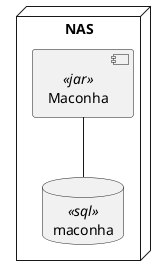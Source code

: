 @startuml
skinparam componentStyle uml2

node NAS {
    [Maconha] <<jar>>
    database maconha <<sql>>
    Maconha -- maconha
}

@enduml
